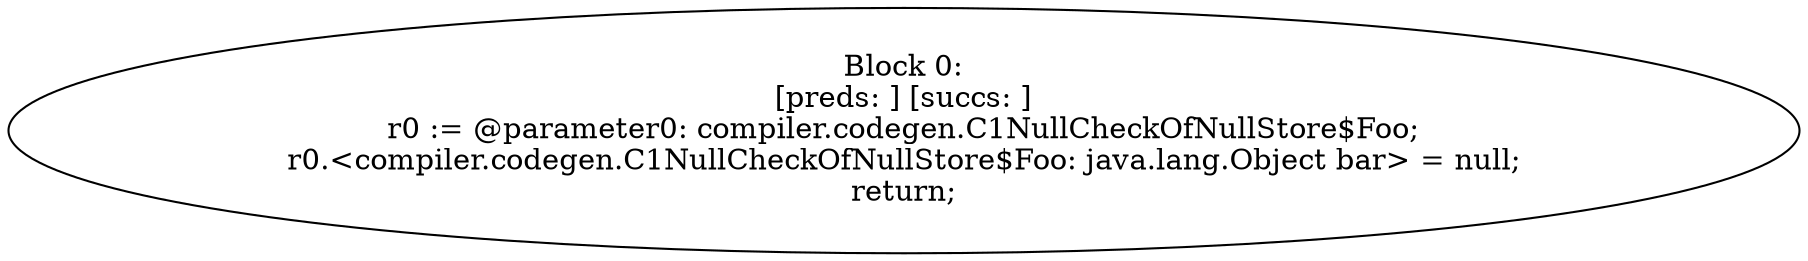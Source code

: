 digraph "unitGraph" {
    "Block 0:
[preds: ] [succs: ]
r0 := @parameter0: compiler.codegen.C1NullCheckOfNullStore$Foo;
r0.<compiler.codegen.C1NullCheckOfNullStore$Foo: java.lang.Object bar> = null;
return;
"
}
